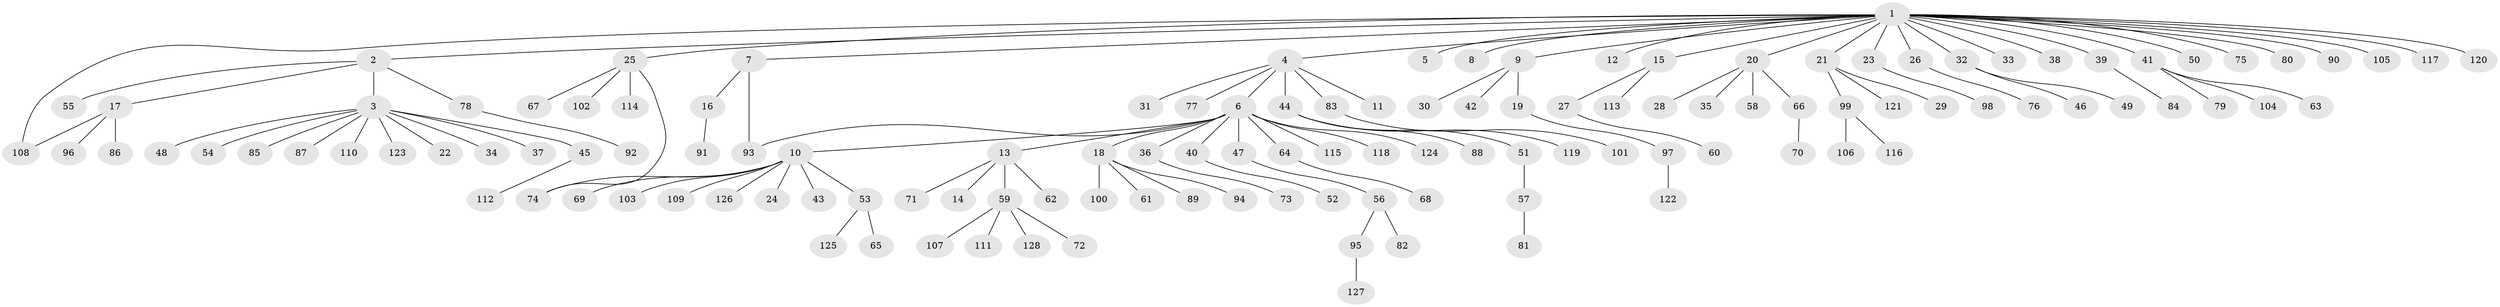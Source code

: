 // Generated by graph-tools (version 1.1) at 2025/35/03/09/25 02:35:22]
// undirected, 128 vertices, 130 edges
graph export_dot {
graph [start="1"]
  node [color=gray90,style=filled];
  1;
  2;
  3;
  4;
  5;
  6;
  7;
  8;
  9;
  10;
  11;
  12;
  13;
  14;
  15;
  16;
  17;
  18;
  19;
  20;
  21;
  22;
  23;
  24;
  25;
  26;
  27;
  28;
  29;
  30;
  31;
  32;
  33;
  34;
  35;
  36;
  37;
  38;
  39;
  40;
  41;
  42;
  43;
  44;
  45;
  46;
  47;
  48;
  49;
  50;
  51;
  52;
  53;
  54;
  55;
  56;
  57;
  58;
  59;
  60;
  61;
  62;
  63;
  64;
  65;
  66;
  67;
  68;
  69;
  70;
  71;
  72;
  73;
  74;
  75;
  76;
  77;
  78;
  79;
  80;
  81;
  82;
  83;
  84;
  85;
  86;
  87;
  88;
  89;
  90;
  91;
  92;
  93;
  94;
  95;
  96;
  97;
  98;
  99;
  100;
  101;
  102;
  103;
  104;
  105;
  106;
  107;
  108;
  109;
  110;
  111;
  112;
  113;
  114;
  115;
  116;
  117;
  118;
  119;
  120;
  121;
  122;
  123;
  124;
  125;
  126;
  127;
  128;
  1 -- 2;
  1 -- 4;
  1 -- 5;
  1 -- 7;
  1 -- 8;
  1 -- 9;
  1 -- 12;
  1 -- 15;
  1 -- 20;
  1 -- 21;
  1 -- 23;
  1 -- 25;
  1 -- 26;
  1 -- 32;
  1 -- 33;
  1 -- 38;
  1 -- 39;
  1 -- 41;
  1 -- 50;
  1 -- 75;
  1 -- 80;
  1 -- 90;
  1 -- 105;
  1 -- 108;
  1 -- 117;
  1 -- 120;
  2 -- 3;
  2 -- 17;
  2 -- 55;
  2 -- 78;
  3 -- 22;
  3 -- 34;
  3 -- 37;
  3 -- 45;
  3 -- 48;
  3 -- 54;
  3 -- 85;
  3 -- 87;
  3 -- 110;
  3 -- 123;
  4 -- 6;
  4 -- 11;
  4 -- 31;
  4 -- 44;
  4 -- 77;
  4 -- 83;
  6 -- 10;
  6 -- 13;
  6 -- 18;
  6 -- 36;
  6 -- 40;
  6 -- 47;
  6 -- 64;
  6 -- 93;
  6 -- 115;
  6 -- 118;
  6 -- 124;
  7 -- 16;
  7 -- 93;
  9 -- 19;
  9 -- 30;
  9 -- 42;
  10 -- 24;
  10 -- 43;
  10 -- 53;
  10 -- 69;
  10 -- 74;
  10 -- 103;
  10 -- 109;
  10 -- 126;
  13 -- 14;
  13 -- 59;
  13 -- 62;
  13 -- 71;
  15 -- 27;
  15 -- 113;
  16 -- 91;
  17 -- 86;
  17 -- 96;
  17 -- 108;
  18 -- 61;
  18 -- 89;
  18 -- 94;
  18 -- 100;
  19 -- 97;
  20 -- 28;
  20 -- 35;
  20 -- 58;
  20 -- 66;
  21 -- 29;
  21 -- 99;
  21 -- 121;
  23 -- 98;
  25 -- 67;
  25 -- 74;
  25 -- 102;
  25 -- 114;
  26 -- 76;
  27 -- 60;
  32 -- 46;
  32 -- 49;
  36 -- 73;
  39 -- 84;
  40 -- 52;
  41 -- 63;
  41 -- 79;
  41 -- 104;
  44 -- 51;
  44 -- 88;
  44 -- 119;
  45 -- 112;
  47 -- 56;
  51 -- 57;
  53 -- 65;
  53 -- 125;
  56 -- 82;
  56 -- 95;
  57 -- 81;
  59 -- 72;
  59 -- 107;
  59 -- 111;
  59 -- 128;
  64 -- 68;
  66 -- 70;
  78 -- 92;
  83 -- 101;
  95 -- 127;
  97 -- 122;
  99 -- 106;
  99 -- 116;
}
